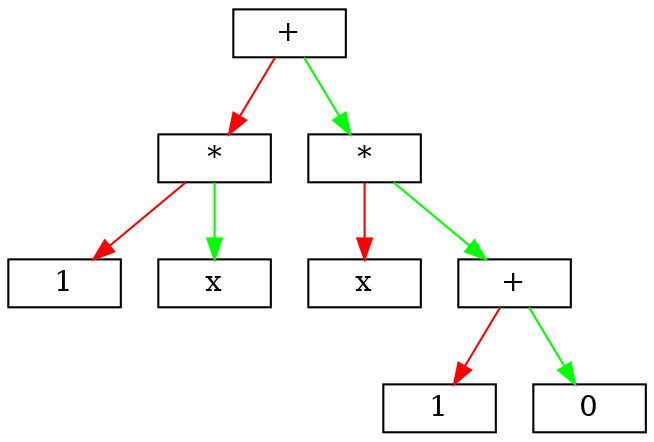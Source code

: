 digraph list {
	node [shape = record,height=.1];
	"node1" [label = "<f0>1" ] ;
	"node2" [label = "<f0>x" ] ;
	"node3" [label = "<f0>*" ] ;
	"node4" [label = "<f0>x" ] ;
	"node5" [label = "<f0>1" ] ;
	"node6" [label = "<f0>0" ] ;
	"node7" [label = "<f0>+" ] ;
	"node8" [label = "<f0>*" ] ;
	"node9" [label = "<f0>+" ] ;
	"node3":f0 -> "node1":f0 [color=red];
	"node3":f0 -> "node2":f0  [color=green];
	"node7":f0 -> "node5":f0 [color=red];
	"node7":f0 -> "node6":f0  [color=green];
	"node8":f0 -> "node4":f0 [color=red];
	"node8":f0 -> "node7":f0  [color=green];
	"node9":f0 -> "node3":f0 [color=red];
	"node9":f0 -> "node8":f0  [color=green];
}